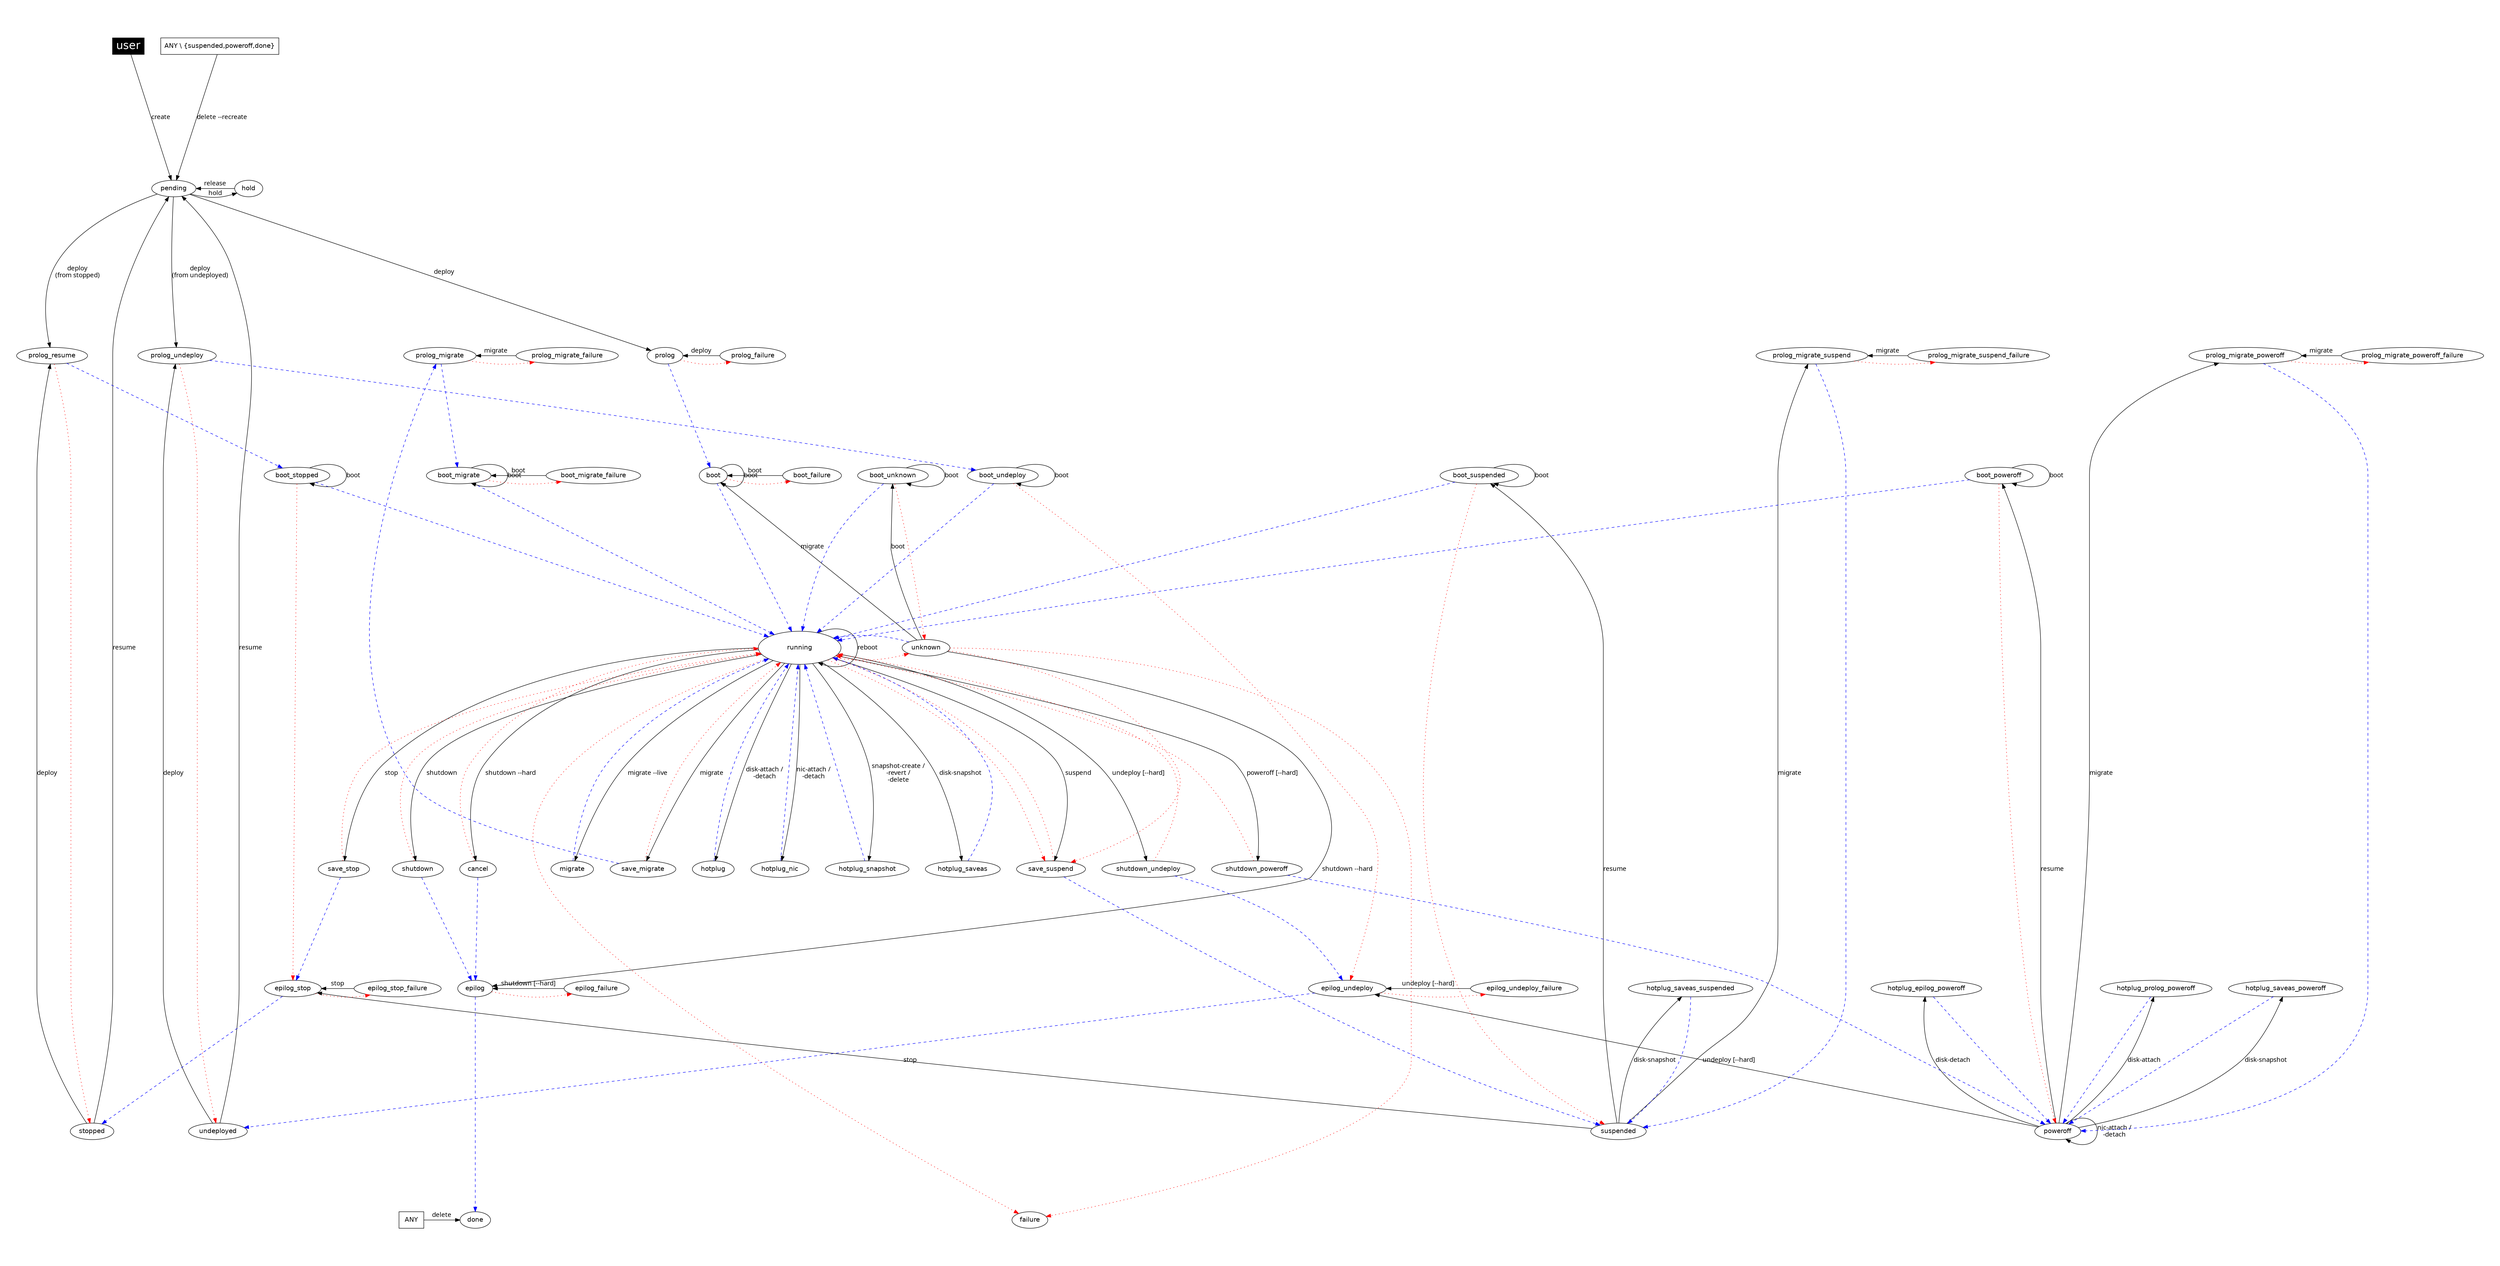 

digraph OpenNebula {
    graph [
        nodesep=0.5,
        ratio=0.5,
        pad=0.5,
        //concentrate=true,
    ];

    node [fontname="Helvetica"];
    edge [fontname="Menlo"];

    user [
        fillcolor="black",
        style="filled", shape="box",
        fontcolor="white", fontsize= "24.0"];

    ANY [ shape="box" ];
    "ANY \\ {suspended,poweroff,done}" [ shape="box" ];

    running [ width = 2.5, height = 1 ]

    subgraph { rank = min; user}
    subgraph { rank = same; suspended; stopped; undeployed; poweroff; color="white" }
    subgraph { rank = same; boot; boot_stopped; boot_undeploy; boot_suspended; boot_unknown; boot_poweroff; boot_migrate; boot_failure; boot_migrate_failure; color="white"}
    subgraph { rank = same; running; unknown; color="white"}
    subgraph { rank = same; pending; hold; color="white"}
    subgraph { rank = same; prolog; prolog_failure; prolog_resume; prolog_migrate; prolog_migrate_failure; prolog_migrate_poweroff; prolog_migrate_poweroff_failure; prolog_migrate_suspend; prolog_migrate_suspend_failure; prolog_undeploy; color="white" }
    subgraph { rank = same; hotplug_prolog_poweroff; hotplug_saveas_poweroff; hotplug_saveas_suspended; epilog_stop; epilog; epilog_undeploy; epilog_stop_failure; epilog_failure; epilog_undeploy_failure; hotplug_epilog_poweroff; color="white" }
    subgraph { rank = sink; done; failure; ANY; color="white" }

#   create
    user -> pending [label="create"];

#   deploy
    pending     -> prolog [label="deploy"];
    prolog      -> boot [style="dashed", color="blue"];
    boot        -> running [style="dashed", color="blue"];

    pending     -> prolog_resume [label="deploy\n(from stopped)"];
    //hold        -> prolog_resume [label="deploy\n(from stopped)"];
    stopped     -> prolog_resume [label="deploy"];
    prolog_resume -> boot_stopped [style="dashed", color="blue"];

    pending         -> prolog_undeploy [label="deploy\n(from undeployed)"];
    //hold            -> prolog_undeploy [label="deploy\n(from undeployed)"];
    undeployed      -> prolog_undeploy [label="deploy"];
    prolog_undeploy -> boot_undeploy [style="dashed", color="blue"];

    //hold    -> prolog [label="deploy"];

#   shutdown
    running     -> shutdown [label="shutdown"];
    shutdown    -> epilog [style="dashed", color="blue"];
    epilog      -> done [style="dashed", color="blue"];

    shutdown    -> running [style="dotted", color="red"];

#   shutdown --hard
    running     -> cancel [label="shutdown --hard"];
    cancel      -> epilog [style="dashed", color="blue"];
    cancel      -> running [style="dotted", color="red"];
    unknown     -> epilog [label="shutdown --hard"];

#   poweroff
    running             -> shutdown_poweroff [label="poweroff [--hard]"];
    shutdown_poweroff   -> poweroff [style="dashed", color="blue"];

    shutdown_poweroff   -> running [style="dotted", color="red"];

#   livemigrate
    running     -> migrate [label="migrate --live"];
    migrate     -> running [style="dashed", color="blue"];

#   migrate
    running         -> save_migrate [label="migrate"];
    save_migrate    -> prolog_migrate [style="dashed", color="blue"];
    save_migrate    -> running [style="dotted", color="red"];
    prolog_migrate  -> boot_migrate [style="dashed", color="blue"];
    boot_migrate    -> running [style="dashed", color="blue"];

    unknown         -> boot [label="migrate"];

    poweroff                -> prolog_migrate_poweroff [label="migrate"];
    prolog_migrate_poweroff -> poweroff [style="dashed", color="blue"];

    suspended               -> prolog_migrate_suspend [label="migrate"];
    prolog_migrate_suspend  -> suspended [style="dashed", color="blue"];

#   hold
    pending     -> hold [label="hold"];

#   release
    hold        -> pending [label="release"];

#   stop
    running     -> save_stop [label="stop"];
    save_stop   -> epilog_stop [style="dashed", color="blue"];
    save_stop   -> running [style="dotted", color="red"];
    epilog_stop -> stopped [style="dashed", color="blue"];

    suspended   -> epilog_stop [label="stop"];

#   undeploy
    running             -> shutdown_undeploy [label="undeploy [--hard]"];
    shutdown_undeploy   -> epilog_undeploy [style="dashed", color="blue"];
    shutdown_undeploy   -> running [style="dotted", color="red"];
    epilog_undeploy     -> undeployed [style="dashed", color="blue"];

    poweroff            -> epilog_undeploy [label="undeploy [--hard]"];

#   suspend
    running         -> save_suspend [label="suspend"];
    save_suspend    -> suspended [style="dashed", color="blue"];
    save_suspend    -> running [style="dotted", color="red"];

#   resume
    stopped         -> pending [label="resume"];
    boot_stopped    -> running [style="dashed", color="blue"];

    undeployed      -> pending [label="resume"];
    boot_undeploy   -> running [style="dashed", color="blue"];

    suspended       -> boot_suspended [label="resume"];
    boot_suspended  -> running [style="dashed", color="blue"];

    poweroff        -> boot_poweroff [label="resume"];
    boot_poweroff   -> running [style="dashed", color="blue"];

#   delete
    ANY         -> done [label="delete"];

#   resubmit
    "ANY \\ {suspended,poweroff,done}" -> pending [label="delete --recreate"];

#   boot
    boot            -> boot [label="boot"];
    boot_suspended  -> boot_suspended [label="boot"];
    boot_stopped    -> boot_stopped [label="boot"];
    boot_poweroff   -> boot_poweroff [label="boot"];
    boot_undeploy   -> boot_undeploy [label="boot"];
    boot_migrate    -> boot_migrate [label="boot"];

    unknown         -> boot_unknown [label="boot"];
    boot_unknown    -> boot_unknown [label="boot"];
    boot_unknown    -> running [style="dashed", color="blue"];

    boot_failure         -> boot [label="boot"];
    boot_migrate_failure -> boot_migrate [label="boot"];

#   reboot
    running     -> running [label="reboot"];

#   disk-attach
    running     -> hotplug [label="disk-attach /\n-detach"]
    hotplug     -> running [style="dashed", color="blue"];

    poweroff                -> hotplug_prolog_poweroff [label="disk-attach"]
    hotplug_prolog_poweroff -> poweroff [style="dashed", color="blue"];
    poweroff                -> hotplug_epilog_poweroff [label="disk-detach"]
    hotplug_epilog_poweroff -> poweroff [style="dashed", color="blue"];

#   nic-attach
    running     -> hotplug_nic [label="nic-attach /\n-detach"]
    hotplug_nic -> running [style="dashed", color="blue"];

    poweroff    -> poweroff [label="nic-attach /\n-detach"]

#   snapshot
    running             -> hotplug_snapshot [label="snapshot-create /\n-revert /\n-delete"]
    hotplug_snapshot    -> running [style="dashed", color="blue"];

#   disk-snapshot
    running         -> hotplug_saveas [label="disk-snapshot"]
    hotplug_saveas  -> running [style="dashed", color="blue"];

    poweroff                -> hotplug_saveas_poweroff [label="disk-snapshot"]
    hotplug_saveas_poweroff -> poweroff [style="dashed", color="blue"];

    suspended                -> hotplug_saveas_suspended [label="disk-snapshot"]
    hotplug_saveas_suspended -> suspended [style="dashed", color="blue"];

#   failures and misc.
    epilog_stop         -> epilog_stop_failure [label=" ", style="dotted", color="red"];
    epilog_stop_failure -> epilog_stop [label="stop"];

    epilog          -> epilog_failure [label=" ", style="dotted", color="red"];
    epilog_failure  -> epilog [label="shutdown [--hard]"];

    epilog_undeploy         -> epilog_undeploy_failure [label=" ", style="dotted", color="red"];
    epilog_undeploy_failure -> epilog_undeploy [label="undeploy [--hard]"];

    prolog          -> prolog_failure [label=" ", style="dotted", color="red"];
    prolog_failure  -> prolog [label="deploy"];

    prolog_migrate          -> prolog_migrate_failure [label=" ", style="dotted", color="red"];
    prolog_migrate_failure  -> prolog_migrate [label="migrate"];

    prolog_migrate_poweroff          -> prolog_migrate_poweroff_failure [label=" ", style="dotted", color="red"];
    prolog_migrate_poweroff_failure  -> prolog_migrate_poweroff [label="migrate"];

    prolog_migrate_suspend          -> prolog_migrate_suspend_failure [label=" ", style="dotted", color="red"];
    prolog_migrate_suspend_failure  -> prolog_migrate_suspend [label="migrate"];

    prolog_resume   -> stopped [style="dotted", color="red"];
    prolog_undeploy -> undeployed [style="dotted", color="red"];

    boot            -> boot_failure [label=" ", style="dotted", color="red"];
    boot_migrate    -> boot_migrate_failure [label=" ", style="dotted", color="red"];
    boot_poweroff   -> poweroff [style="dotted", color="red"];
    boot_unknown    -> unknown [label=" ", style="dotted", color="red"];
    boot_suspended  -> suspended [style="dotted", color="red"];
    boot_stopped    -> epilog_stop [style="dotted", color="red"];
    boot_undeploy   -> epilog_undeploy [style="dotted", color="red"];

    running -> failure [style="dotted", color="red"];
    unknown -> failure [style="dotted", color="red"];

    running -> save_suspend [style="dotted", color="red"];
    unknown -> save_suspend [style="dotted", color="red"];

    running -> unknown [style="dotted", color="red"];
    unknown -> running [style="dashed", color="blue"];
}
